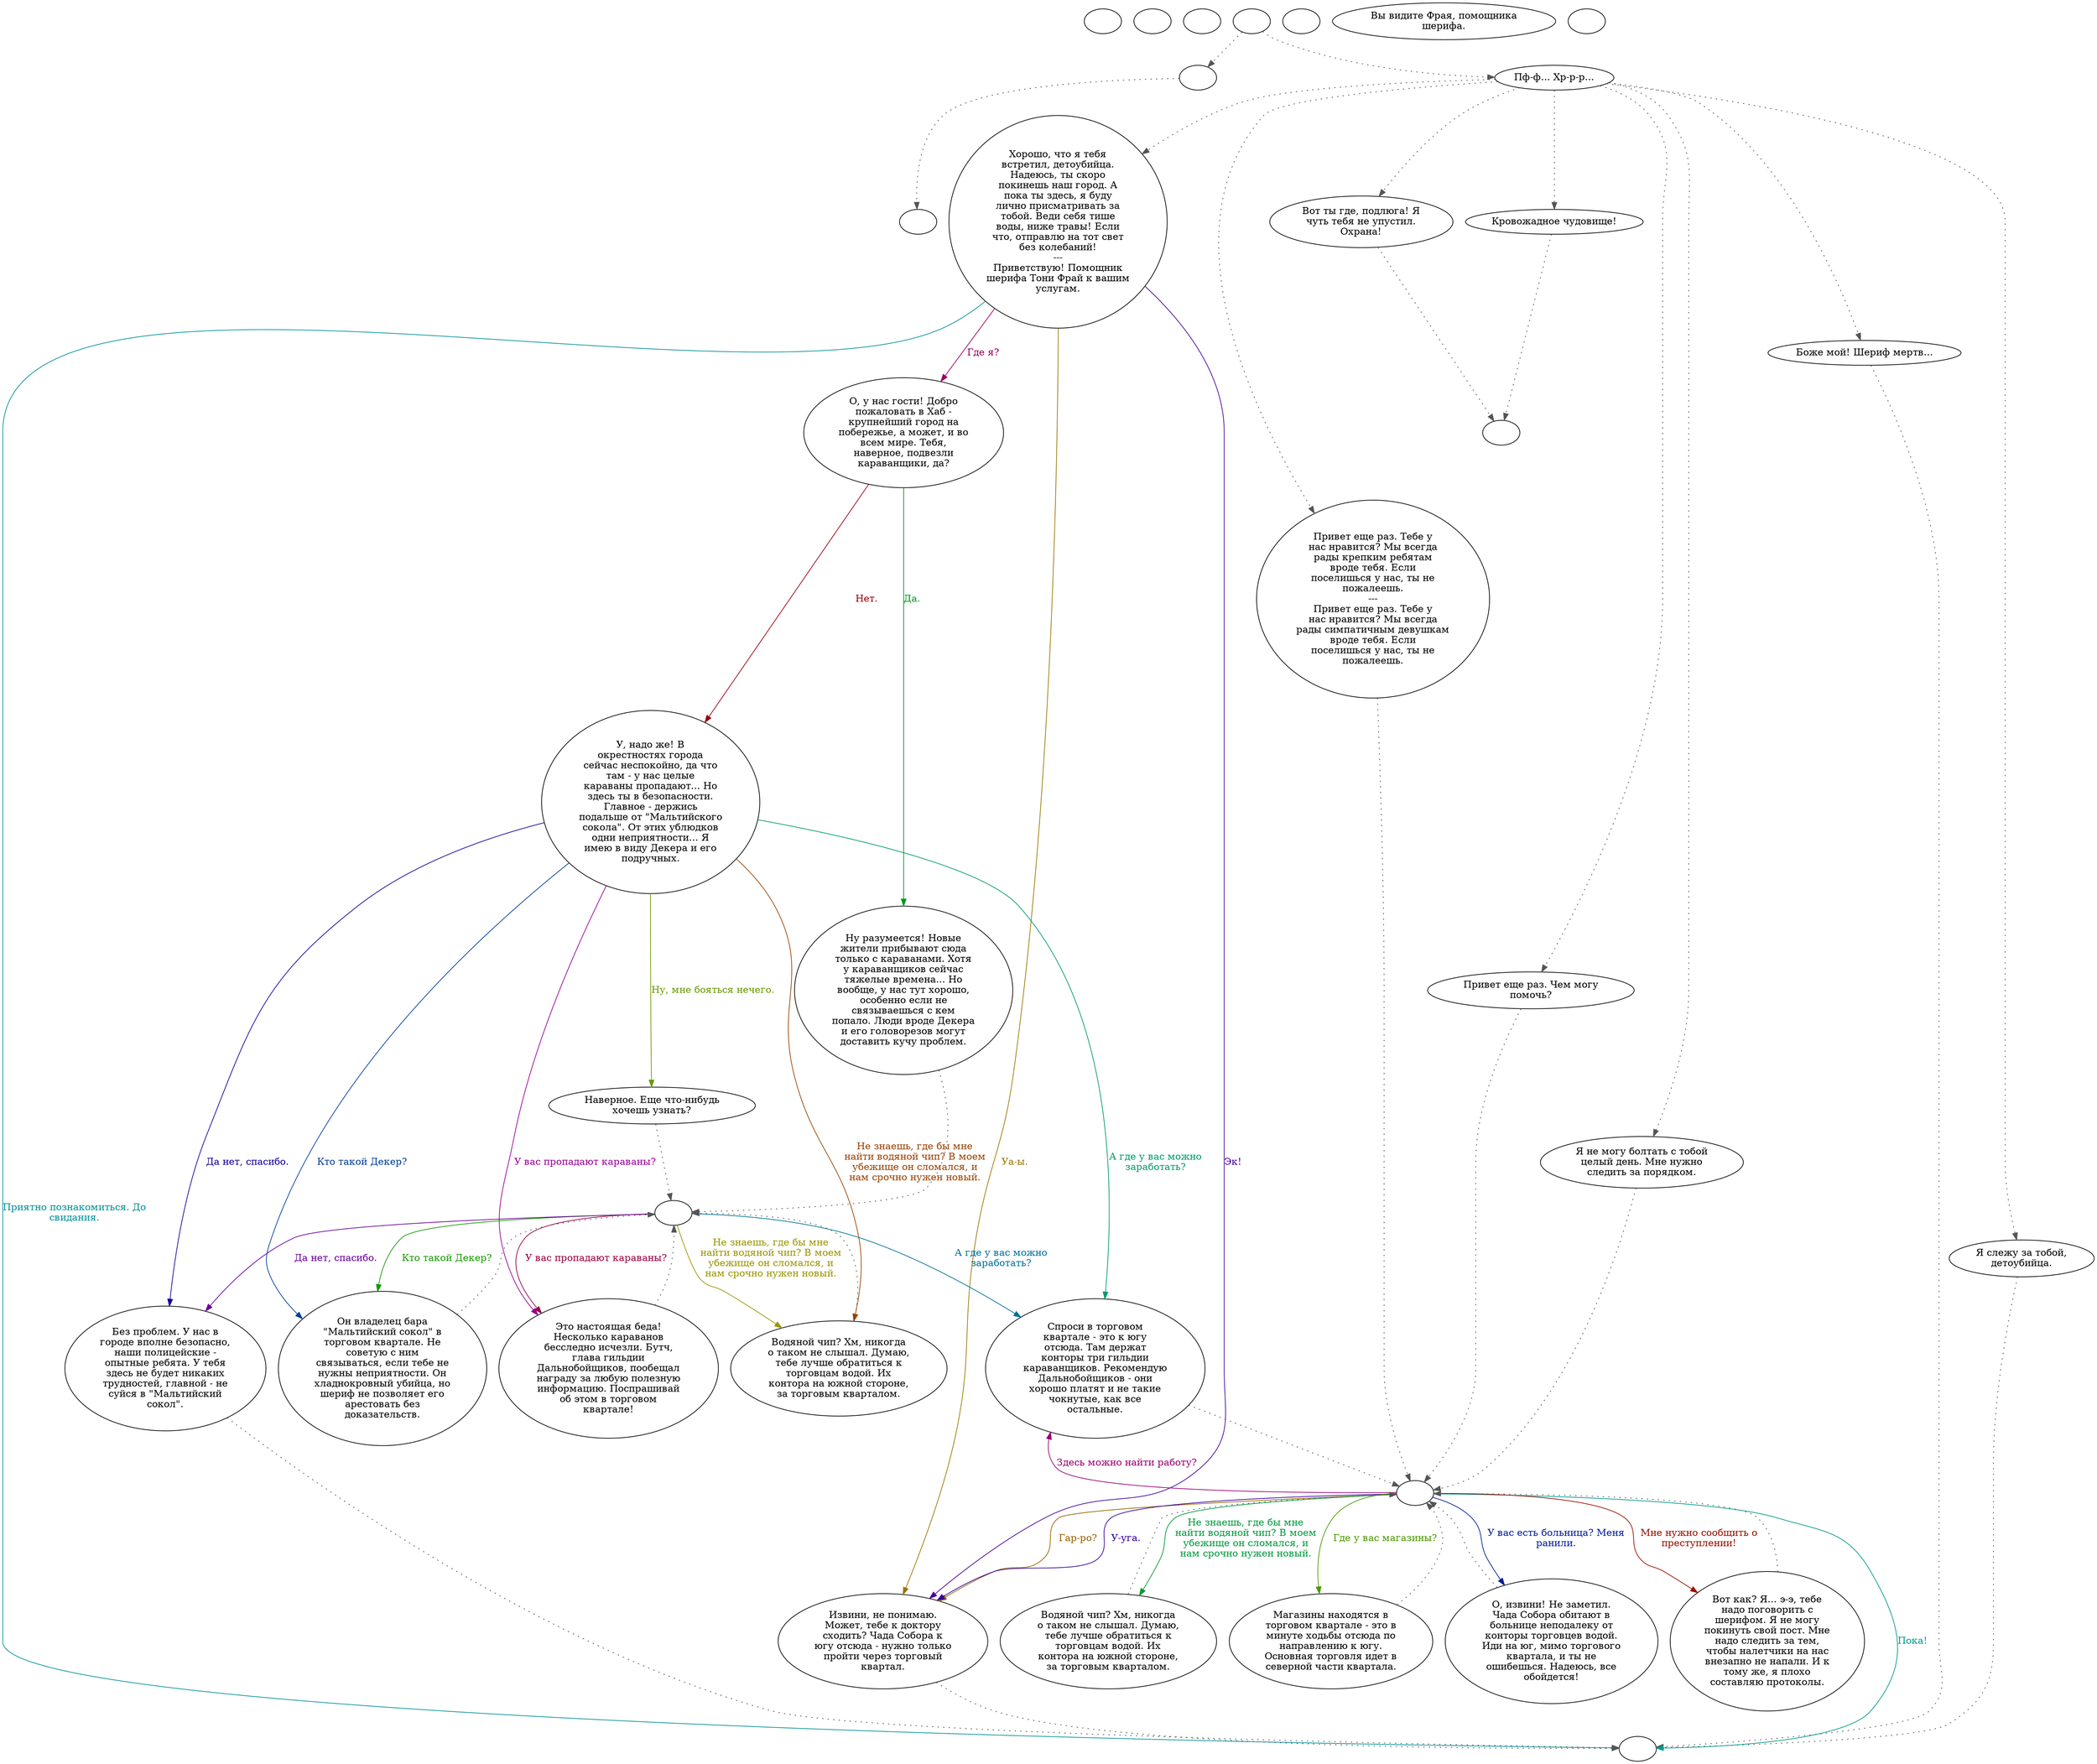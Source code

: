 digraph fry {
  "start" [style=filled       fillcolor="#FFFFFF"       color="#000000"]
  "start" [label=""]
  "critter_p_proc" [style=filled       fillcolor="#FFFFFF"       color="#000000"]
  "critter_p_proc" [label=""]
  "pickup_p_proc" [style=filled       fillcolor="#FFFFFF"       color="#000000"]
  "pickup_p_proc" [label=""]
  "talk_p_proc" [style=filled       fillcolor="#FFFFFF"       color="#000000"]
  "talk_p_proc" -> "get_reaction" [style=dotted color="#555555"]
  "talk_p_proc" -> "FryDialog" [style=dotted color="#555555"]
  "talk_p_proc" [label=""]
  "destroy_p_proc" [style=filled       fillcolor="#FFFFFF"       color="#000000"]
  "destroy_p_proc" [label=""]
  "look_at_p_proc" [style=filled       fillcolor="#FFFFFF"       color="#000000"]
  "look_at_p_proc" [label="Вы видите Фрая, помощника\nшерифа."]
  "damage_p_proc" [style=filled       fillcolor="#FFFFFF"       color="#000000"]
  "damage_p_proc" [label=""]
  "FryDialog" [style=filled       fillcolor="#FFFFFF"       color="#000000"]
  "FryDialog" -> "Fry11" [style=dotted color="#555555"]
  "FryDialog" -> "Fry12" [style=dotted color="#555555"]
  "FryDialog" -> "Fry13" [style=dotted color="#555555"]
  "FryDialog" -> "Fry00" [style=dotted color="#555555"]
  "FryDialog" -> "Fry10" [style=dotted color="#555555"]
  "FryDialog" -> "Fry14" [style=dotted color="#555555"]
  "FryDialog" -> "Fry15" [style=dotted color="#555555"]
  "FryDialog" -> "Fry16" [style=dotted color="#555555"]
  "FryDialog" [label="Пф-ф... Хр-р-р..."]
  "FryCombat" [style=filled       fillcolor="#FFFFFF"       color="#000000"]
  "FryCombat" [label=""]
  "FryEnd" [style=filled       fillcolor="#FFFFFF"       color="#000000"]
  "FryEnd" [label=""]
  "Fry00" [style=filled       fillcolor="#FFFFFF"       color="#000000"]
  "Fry00" [label="Хорошо, что я тебя\nвстретил, детоубийца.\nНадеюсь, ты скоро\nпокинешь наш город. А\nпока ты здесь, я буду\nлично присматривать за\nтобой. Веди себя тише\nводы, ниже травы! Если\nчто, отправлю на тот свет\nбез колебаний!\n---\nПриветствую! Помощник\nшерифа Тони Фрай к вашим\nуслугам."]
  "Fry00" -> "Fry01" [label="Где я?" color="#990064" fontcolor="#990064"]
  "Fry00" -> "FryEnd" [label="Приятно познакомиться. До\nсвидания." color="#009099" fontcolor="#009099"]
  "Fry00" -> "Fry09" [label="Уа-ы." color="#997500" fontcolor="#997500"]
  "Fry00" -> "Fry09" [label="Эк!" color="#480099" fontcolor="#480099"]
  "Fry01" [style=filled       fillcolor="#FFFFFF"       color="#000000"]
  "Fry01" [label="О, у нас гости! Добро\nпожаловать в Хаб -\nкрупнейший город на\nпобережье, а может, и во\nвсем мире. Тебя,\nнаверное, подвезли\nкараванщики, да?"]
  "Fry01" -> "Fry02" [label="Да." color="#00991C" fontcolor="#00991C"]
  "Fry01" -> "Fry03" [label="Нет." color="#990011" fontcolor="#990011"]
  "Fry02" [style=filled       fillcolor="#FFFFFF"       color="#000000"]
  "Fry02" -> "Fry05" [style=dotted color="#555555"]
  "Fry02" [label="Ну разумеется! Новые\nжители прибывают сюда\nтолько с караванами. Хотя\nу караванщиков сейчас\nтяжелые времена... Но\nвообще, у нас тут хорошо,\nособенно если не\nсвязываешься с кем\nпопало. Люди вроде Декера\nи его головорезов могут\nдоставить кучу проблем."]
  "Fry03" [style=filled       fillcolor="#FFFFFF"       color="#000000"]
  "Fry03" [label="У, надо же! В\nокрестностях города\nсейчас неспокойно, да что\nтам - у нас целые\nкараваны пропадают... Но\nздесь ты в безопасности.\nГлавное - держись\nподальше от \"Мальтийского\nсокола\". От этих ублюдков\nодни неприятности... Я\nимею в виду Декера и его\nподручных."]
  "Fry03" -> "Fry07" [label="Кто такой Декер?" color="#003E99" fontcolor="#003E99"]
  "Fry03" -> "Fry04" [label="Ну, мне бояться нечего." color="#6A9900" fontcolor="#6A9900"]
  "Fry03" -> "Fry06" [label="У вас пропадают караваны?" color="#990097" fontcolor="#990097"]
  "Fry03" -> "Fry21" [label="А где у вас можно\nзаработать?" color="#00996E" fontcolor="#00996E"]
  "Fry03" -> "Fry23" [label="Не знаешь, где бы мне\nнайти водяной чип? В моем\nубежище он сломался, и\nнам срочно нужен новый." color="#994200" fontcolor="#994200"]
  "Fry03" -> "Fry08" [label="Да нет, спасибо." color="#150099" fontcolor="#150099"]
  "Fry04" [style=filled       fillcolor="#FFFFFF"       color="#000000"]
  "Fry04" -> "Fry05" [style=dotted color="#555555"]
  "Fry04" [label="Наверное. Еще что-нибудь\nхочешь узнать?"]
  "Fry05" [style=filled       fillcolor="#FFFFFF"       color="#000000"]
  "Fry05" [label=""]
  "Fry05" -> "Fry07" [label="Кто такой Декер?" color="#179900" fontcolor="#179900"]
  "Fry05" -> "Fry06" [label="У вас пропадают караваны?" color="#990044" fontcolor="#990044"]
  "Fry05" -> "Fry21" [label="А где у вас можно\nзаработать?" color="#007199" fontcolor="#007199"]
  "Fry05" -> "Fry23" [label="Не знаешь, где бы мне\nнайти водяной чип? В моем\nубежище он сломался, и\nнам срочно нужен новый." color="#999500" fontcolor="#999500"]
  "Fry05" -> "Fry08" [label="Да нет, спасибо." color="#680099" fontcolor="#680099"]
  "Fry06" [style=filled       fillcolor="#FFFFFF"       color="#000000"]
  "Fry06" -> "Fry05" [style=dotted color="#555555"]
  "Fry06" [label="Это настоящая беда!\nНесколько караванов\nбесследно исчезли. Бутч,\nглава гильдии\nДальнобойщиков, пообещал\nнаграду за любую полезную\nинформацию. Поспрашивай\nоб этом в торговом\nквартале!"]
  "Fry07" [style=filled       fillcolor="#FFFFFF"       color="#000000"]
  "Fry07" -> "Fry05" [style=dotted color="#555555"]
  "Fry07" [label="Он владелец бара\n\"Мальтийский сокол\" в\nторговом квартале. Не\nсоветую с ним\nсвязываться, если тебе не\nнужны неприятности. Он\nхладнокровный убийца, но\nшериф не позволяет его\nарестовать без\nдоказательств."]
  "Fry08" [style=filled       fillcolor="#FFFFFF"       color="#000000"]
  "Fry08" -> "FryEnd" [style=dotted color="#555555"]
  "Fry08" [label="Без проблем. У нас в\nгороде вполне безопасно,\nнаши полицейские -\nопытные ребята. У тебя\nздесь не будет никаких\nтрудностей, главной - не\nсуйся в \"Мальтийский\nсокол\"."]
  "Fry09" [style=filled       fillcolor="#FFFFFF"       color="#000000"]
  "Fry09" -> "FryEnd" [style=dotted color="#555555"]
  "Fry09" [label="Извини, не понимаю.\nМожет, тебе к доктору\nсходить? Чада Собора к\nюгу отсюда - нужно только\nпройти через торговый\nквартал."]
  "Fry10" [style=filled       fillcolor="#FFFFFF"       color="#000000"]
  "Fry10" -> "FryEnd" [style=dotted color="#555555"]
  "Fry10" [label="Я слежу за тобой,\nдетоубийца."]
  "Fry11" [style=filled       fillcolor="#FFFFFF"       color="#000000"]
  "Fry11" -> "FryCombat" [style=dotted color="#555555"]
  "Fry11" [label="Кровожадное чудовище!"]
  "Fry12" [style=filled       fillcolor="#FFFFFF"       color="#000000"]
  "Fry12" -> "FryEnd" [style=dotted color="#555555"]
  "Fry12" [label="Боже мой! Шериф мертв..."]
  "Fry13" [style=filled       fillcolor="#FFFFFF"       color="#000000"]
  "Fry13" -> "FryCombat" [style=dotted color="#555555"]
  "Fry13" [label="Вот ты где, подлюга! Я\nчуть тебя не упустил.\nОхрана!"]
  "Fry14" [style=filled       fillcolor="#FFFFFF"       color="#000000"]
  "Fry14" -> "Fry17" [style=dotted color="#555555"]
  "Fry14" [label="Привет еще раз. Тебе у\nнас нравится? Мы всегда\nрады крепким ребятам\nвроде тебя. Если\nпоселишься у нас, ты не\nпожалеешь.\n---\nПривет еще раз. Тебе у\nнас нравится? Мы всегда\nрады симпатичным девушкам\nвроде тебя. Если\nпоселишься у нас, ты не\nпожалеешь."]
  "Fry15" [style=filled       fillcolor="#FFFFFF"       color="#000000"]
  "Fry15" -> "Fry17" [style=dotted color="#555555"]
  "Fry15" [label="Привет еще раз. Чем могу\nпомочь?"]
  "Fry16" [style=filled       fillcolor="#FFFFFF"       color="#000000"]
  "Fry16" -> "Fry17" [style=dotted color="#555555"]
  "Fry16" [label="Я не могу болтать с тобой\nцелый день. Мне нужно\nследить за порядком."]
  "Fry17" [style=filled       fillcolor="#FFFFFF"       color="#000000"]
  "Fry17" [label=""]
  "Fry17" -> "Fry24" [label="Не знаешь, где бы мне\nнайти водяной чип? В моем\nубежище он сломался, и\nнам срочно нужен новый." color="#00993B" fontcolor="#00993B"]
  "Fry17" -> "Fry18" [label="Мне нужно сообщить о\nпреступлении!" color="#990F00" fontcolor="#990F00"]
  "Fry17" -> "Fry19" [label="У вас есть больница? Меня\nранили." color="#001E99" fontcolor="#001E99"]
  "Fry17" -> "Fry20" [label="Где у вас магазины?" color="#4B9900" fontcolor="#4B9900"]
  "Fry17" -> "Fry21" [label="Здесь можно найти работу?" color="#990077" fontcolor="#990077"]
  "Fry17" -> "FryEnd" [label="Пока!" color="#00998E" fontcolor="#00998E"]
  "Fry17" -> "Fry09" [label="Гар-ро?" color="#996100" fontcolor="#996100"]
  "Fry17" -> "Fry09" [label="У-уга." color="#350099" fontcolor="#350099"]
  "Fry18" [style=filled       fillcolor="#FFFFFF"       color="#000000"]
  "Fry18" -> "Fry17" [style=dotted color="#555555"]
  "Fry18" [label="Вот как? Я... э-э, тебе\nнадо поговорить с\nшерифом. Я не могу\nпокинуть свой пост. Мне\nнадо следить за тем,\nчтобы налетчики на нас\nвнезапно не напали. И к\nтому же, я плохо\nсоставляю протоколы."]
  "Fry19" [style=filled       fillcolor="#FFFFFF"       color="#000000"]
  "Fry19" -> "Fry17" [style=dotted color="#555555"]
  "Fry19" [label="О, извини! Не заметил.\nЧада Собора обитают в\nбольнице неподалеку от\nконторы торговцев водой.\nИди на юг, мимо торгового\nквартала, и ты не\nошибешься. Надеюсь, все\nобойдется!"]
  "Fry20" [style=filled       fillcolor="#FFFFFF"       color="#000000"]
  "Fry20" -> "Fry17" [style=dotted color="#555555"]
  "Fry20" [label="Магазины находятся в\nторговом квартале - это в\nминуте ходьбы отсюда по\nнаправлению к югу.\nОсновная торговля идет в\nсеверной части квартала."]
  "Fry21" [style=filled       fillcolor="#FFFFFF"       color="#000000"]
  "Fry21" -> "Fry17" [style=dotted color="#555555"]
  "Fry21" [label="Спроси в торговом\nквартале - это к югу\nотсюда. Там держат\nконторы три гильдии\nкараванщиков. Рекомендую\nДальнобойщиков - они\nхорошо платят и не такие\nчокнутые, как все\nостальные."]
  "Fry23" [style=filled       fillcolor="#FFFFFF"       color="#000000"]
  "Fry23" -> "Fry05" [style=dotted color="#555555"]
  "Fry23" [label="Водяной чип? Хм, никогда\nо таком не слышал. Думаю,\nтебе лучше обратиться к\nторговцам водой. Их\nконтора на южной стороне,\nза торговым кварталом."]
  "Fry24" [style=filled       fillcolor="#FFFFFF"       color="#000000"]
  "Fry24" -> "Fry17" [style=dotted color="#555555"]
  "Fry24" [label="Водяной чип? Хм, никогда\nо таком не слышал. Думаю,\nтебе лучше обратиться к\nторговцам водой. Их\nконтора на южной стороне,\nза торговым кварталом."]
  "get_reaction" [style=filled       fillcolor="#FFFFFF"       color="#000000"]
  "get_reaction" -> "ReactToLevel" [style=dotted color="#555555"]
  "get_reaction" [label=""]
  "ReactToLevel" [style=filled       fillcolor="#FFFFFF"       color="#000000"]
  "ReactToLevel" [label=""]
}